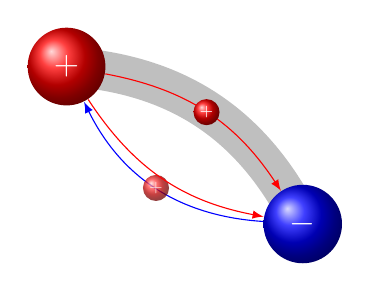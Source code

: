 \begin{tikzpicture}[>=latex]
	\draw[gray!50, line width=0.5cm] (-1, +1) coordinate (+) to [bend left] (+2, -1) coordinate (-);
	\node[circle, ball color = red, inner sep=0.2cm,  text=white, font=\bfseries\large]  (P) at (+)   {$+$};
	\node[circle, ball color = blue, inner sep=0.2cm, text=white, font=\bfseries\large]  (M) at (-)   {$-$};
	\draw[->, red] (P) to [bend left=23pt] node[circle, ball color=red, inner sep=1pt, text=white, font=\tiny] {$+$} (M);
	\draw[->, blue] (M) to [bend left] node[circle, ball color=red, inner sep=1pt, text=white, font=\tiny, opacity=0.75] {$+$}
	(P);
	\draw[->, red] (P) to [bend right=23pt] (M);
\end{tikzpicture}